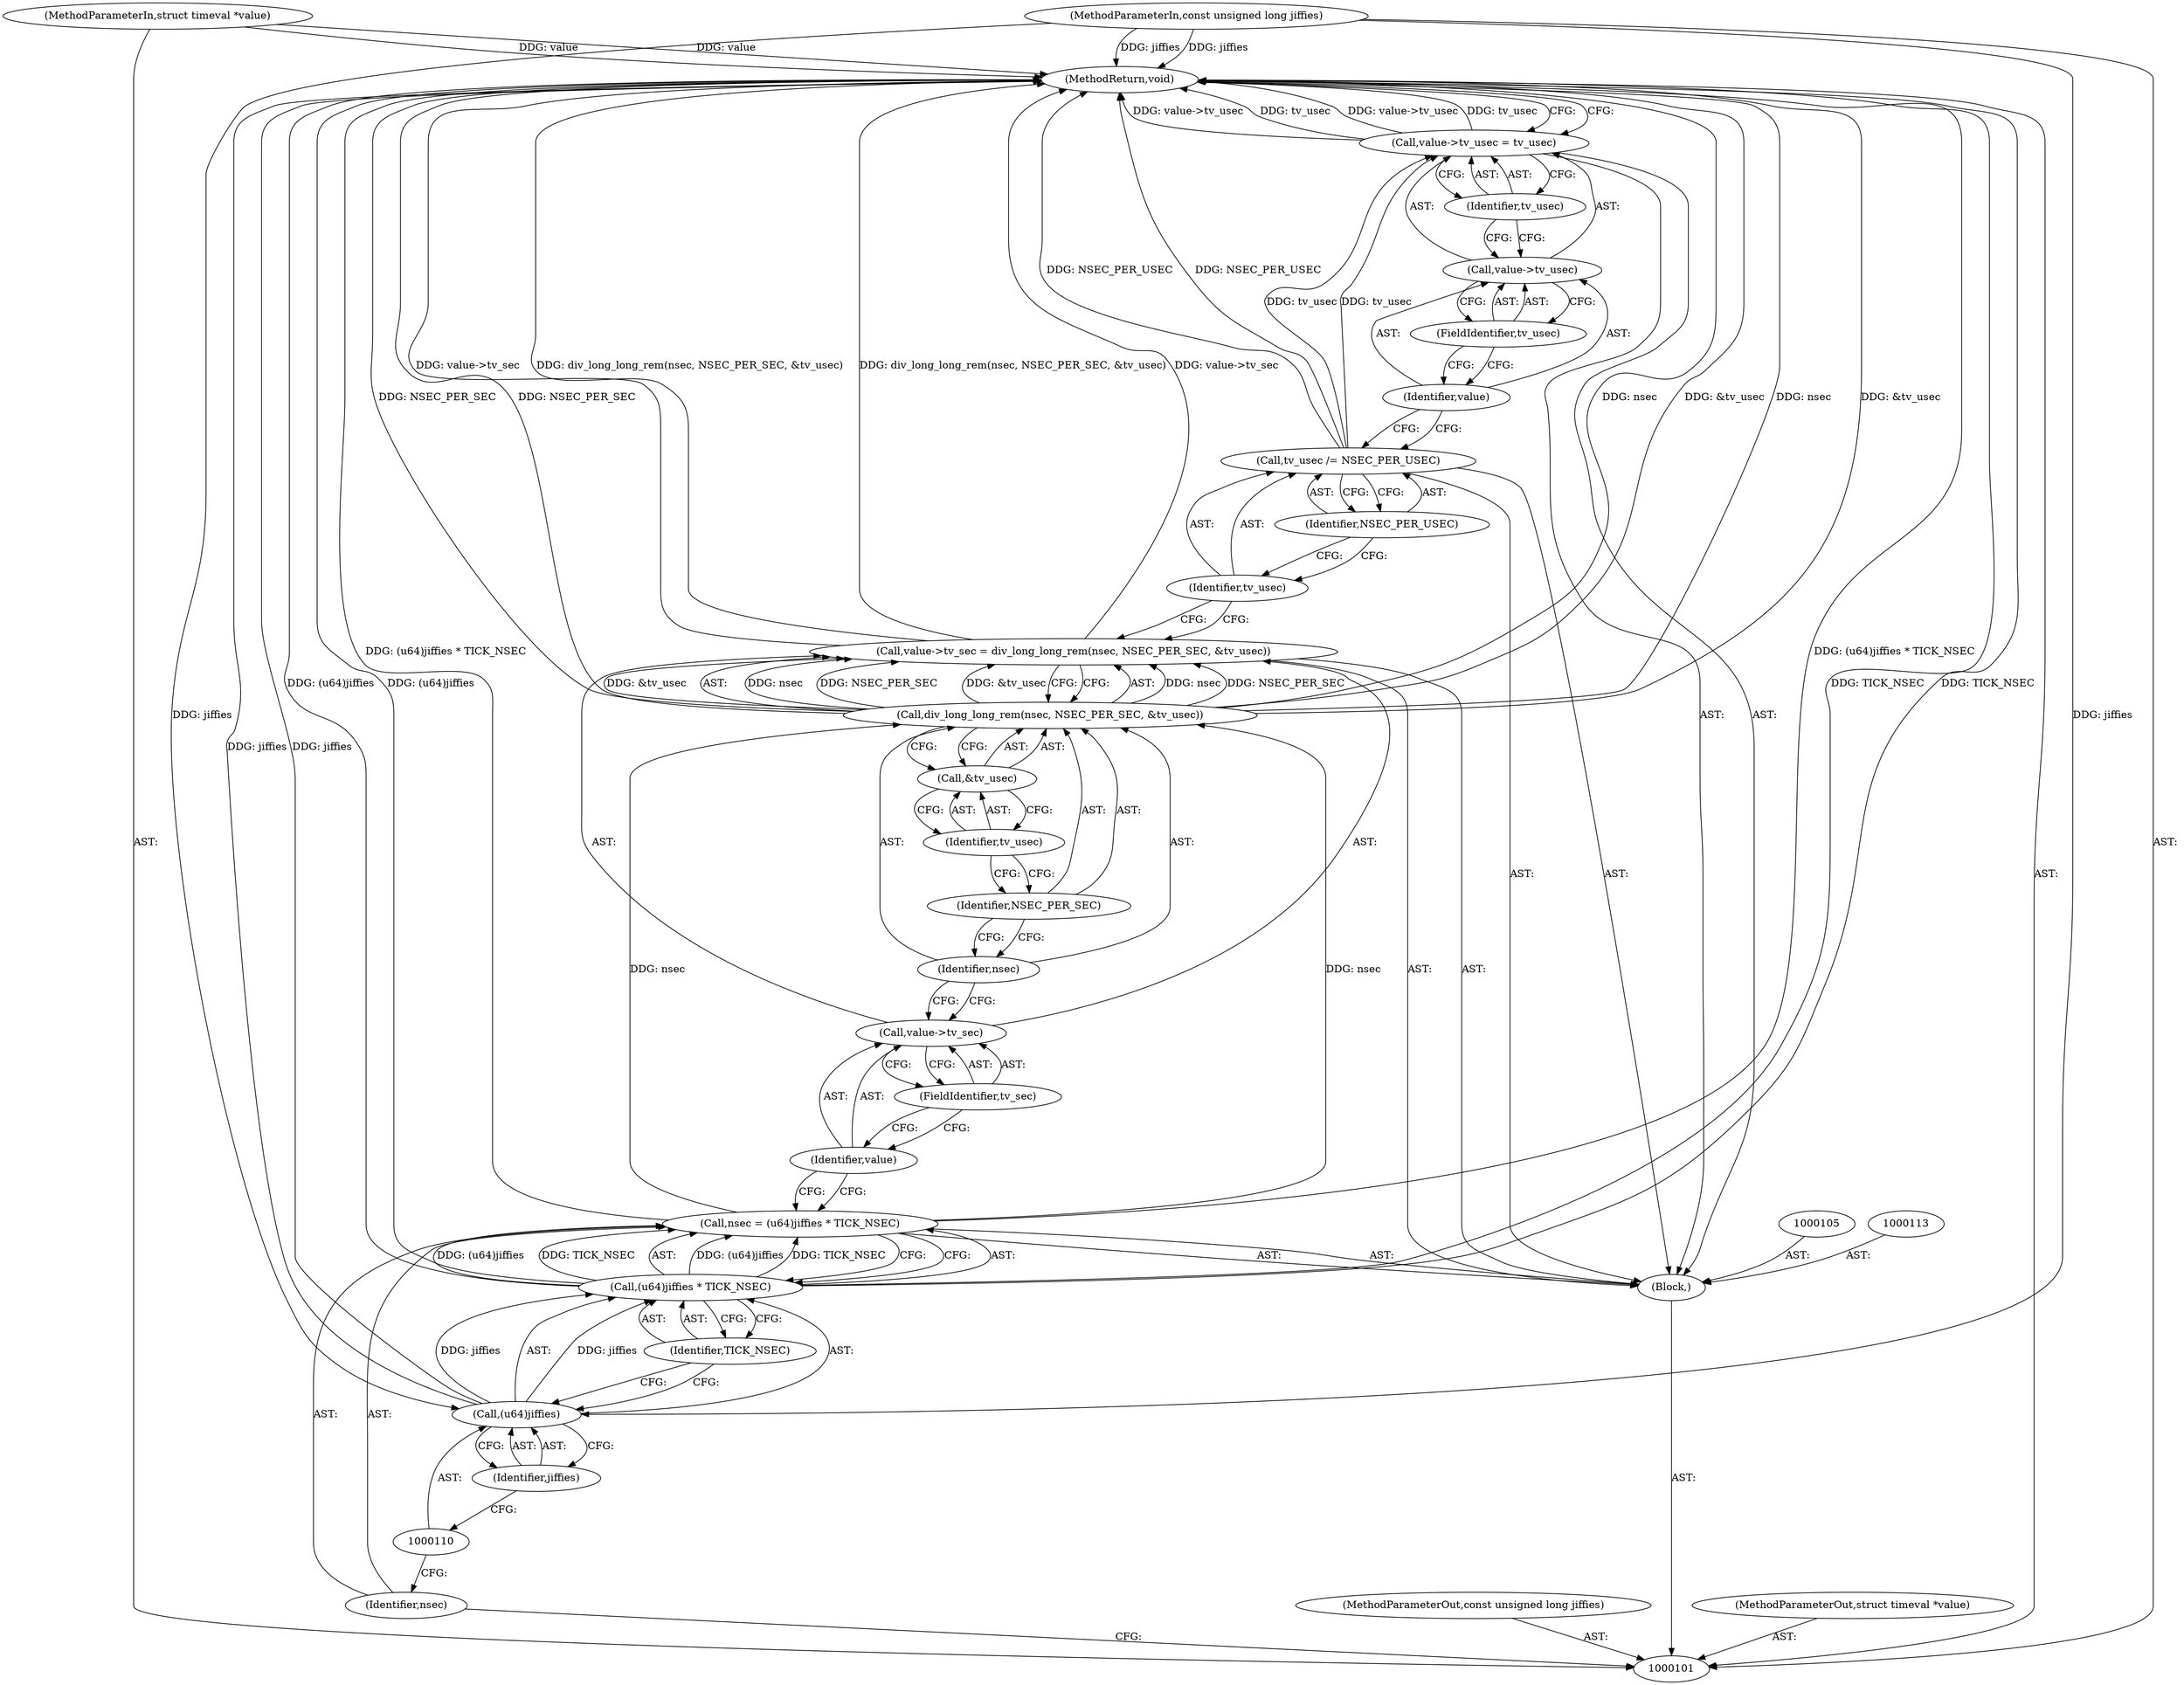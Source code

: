 digraph "1_linux_f8bd2258e2d520dff28c855658bd24bdafb5102d_6" {
"1000131" [label="(MethodReturn,void)"];
"1000102" [label="(MethodParameterIn,const unsigned long jiffies)"];
"1000174" [label="(MethodParameterOut,const unsigned long jiffies)"];
"1000103" [label="(MethodParameterIn,struct timeval *value)"];
"1000175" [label="(MethodParameterOut,struct timeval *value)"];
"1000114" [label="(Call,value->tv_sec = div_long_long_rem(nsec, NSEC_PER_SEC, &tv_usec))"];
"1000115" [label="(Call,value->tv_sec)"];
"1000116" [label="(Identifier,value)"];
"1000118" [label="(Call,div_long_long_rem(nsec, NSEC_PER_SEC, &tv_usec))"];
"1000119" [label="(Identifier,nsec)"];
"1000120" [label="(Identifier,NSEC_PER_SEC)"];
"1000121" [label="(Call,&tv_usec)"];
"1000122" [label="(Identifier,tv_usec)"];
"1000117" [label="(FieldIdentifier,tv_sec)"];
"1000123" [label="(Call,tv_usec /= NSEC_PER_USEC)"];
"1000124" [label="(Identifier,tv_usec)"];
"1000125" [label="(Identifier,NSEC_PER_USEC)"];
"1000126" [label="(Call,value->tv_usec = tv_usec)"];
"1000127" [label="(Call,value->tv_usec)"];
"1000128" [label="(Identifier,value)"];
"1000130" [label="(Identifier,tv_usec)"];
"1000129" [label="(FieldIdentifier,tv_usec)"];
"1000104" [label="(Block,)"];
"1000108" [label="(Call,(u64)jiffies * TICK_NSEC)"];
"1000109" [label="(Call,(u64)jiffies)"];
"1000111" [label="(Identifier,jiffies)"];
"1000112" [label="(Identifier,TICK_NSEC)"];
"1000106" [label="(Call,nsec = (u64)jiffies * TICK_NSEC)"];
"1000107" [label="(Identifier,nsec)"];
"1000131" -> "1000101"  [label="AST: "];
"1000131" -> "1000126"  [label="CFG: "];
"1000123" -> "1000131"  [label="DDG: NSEC_PER_USEC"];
"1000106" -> "1000131"  [label="DDG: (u64)jiffies * TICK_NSEC"];
"1000103" -> "1000131"  [label="DDG: value"];
"1000126" -> "1000131"  [label="DDG: value->tv_usec"];
"1000126" -> "1000131"  [label="DDG: tv_usec"];
"1000114" -> "1000131"  [label="DDG: div_long_long_rem(nsec, NSEC_PER_SEC, &tv_usec)"];
"1000114" -> "1000131"  [label="DDG: value->tv_sec"];
"1000118" -> "1000131"  [label="DDG: NSEC_PER_SEC"];
"1000118" -> "1000131"  [label="DDG: nsec"];
"1000118" -> "1000131"  [label="DDG: &tv_usec"];
"1000109" -> "1000131"  [label="DDG: jiffies"];
"1000102" -> "1000131"  [label="DDG: jiffies"];
"1000108" -> "1000131"  [label="DDG: TICK_NSEC"];
"1000108" -> "1000131"  [label="DDG: (u64)jiffies"];
"1000102" -> "1000101"  [label="AST: "];
"1000102" -> "1000131"  [label="DDG: jiffies"];
"1000102" -> "1000109"  [label="DDG: jiffies"];
"1000174" -> "1000101"  [label="AST: "];
"1000103" -> "1000101"  [label="AST: "];
"1000103" -> "1000131"  [label="DDG: value"];
"1000175" -> "1000101"  [label="AST: "];
"1000114" -> "1000104"  [label="AST: "];
"1000114" -> "1000118"  [label="CFG: "];
"1000115" -> "1000114"  [label="AST: "];
"1000118" -> "1000114"  [label="AST: "];
"1000124" -> "1000114"  [label="CFG: "];
"1000114" -> "1000131"  [label="DDG: div_long_long_rem(nsec, NSEC_PER_SEC, &tv_usec)"];
"1000114" -> "1000131"  [label="DDG: value->tv_sec"];
"1000118" -> "1000114"  [label="DDG: nsec"];
"1000118" -> "1000114"  [label="DDG: NSEC_PER_SEC"];
"1000118" -> "1000114"  [label="DDG: &tv_usec"];
"1000115" -> "1000114"  [label="AST: "];
"1000115" -> "1000117"  [label="CFG: "];
"1000116" -> "1000115"  [label="AST: "];
"1000117" -> "1000115"  [label="AST: "];
"1000119" -> "1000115"  [label="CFG: "];
"1000116" -> "1000115"  [label="AST: "];
"1000116" -> "1000106"  [label="CFG: "];
"1000117" -> "1000116"  [label="CFG: "];
"1000118" -> "1000114"  [label="AST: "];
"1000118" -> "1000121"  [label="CFG: "];
"1000119" -> "1000118"  [label="AST: "];
"1000120" -> "1000118"  [label="AST: "];
"1000121" -> "1000118"  [label="AST: "];
"1000114" -> "1000118"  [label="CFG: "];
"1000118" -> "1000131"  [label="DDG: NSEC_PER_SEC"];
"1000118" -> "1000131"  [label="DDG: nsec"];
"1000118" -> "1000131"  [label="DDG: &tv_usec"];
"1000118" -> "1000114"  [label="DDG: nsec"];
"1000118" -> "1000114"  [label="DDG: NSEC_PER_SEC"];
"1000118" -> "1000114"  [label="DDG: &tv_usec"];
"1000106" -> "1000118"  [label="DDG: nsec"];
"1000119" -> "1000118"  [label="AST: "];
"1000119" -> "1000115"  [label="CFG: "];
"1000120" -> "1000119"  [label="CFG: "];
"1000120" -> "1000118"  [label="AST: "];
"1000120" -> "1000119"  [label="CFG: "];
"1000122" -> "1000120"  [label="CFG: "];
"1000121" -> "1000118"  [label="AST: "];
"1000121" -> "1000122"  [label="CFG: "];
"1000122" -> "1000121"  [label="AST: "];
"1000118" -> "1000121"  [label="CFG: "];
"1000122" -> "1000121"  [label="AST: "];
"1000122" -> "1000120"  [label="CFG: "];
"1000121" -> "1000122"  [label="CFG: "];
"1000117" -> "1000115"  [label="AST: "];
"1000117" -> "1000116"  [label="CFG: "];
"1000115" -> "1000117"  [label="CFG: "];
"1000123" -> "1000104"  [label="AST: "];
"1000123" -> "1000125"  [label="CFG: "];
"1000124" -> "1000123"  [label="AST: "];
"1000125" -> "1000123"  [label="AST: "];
"1000128" -> "1000123"  [label="CFG: "];
"1000123" -> "1000131"  [label="DDG: NSEC_PER_USEC"];
"1000123" -> "1000126"  [label="DDG: tv_usec"];
"1000124" -> "1000123"  [label="AST: "];
"1000124" -> "1000114"  [label="CFG: "];
"1000125" -> "1000124"  [label="CFG: "];
"1000125" -> "1000123"  [label="AST: "];
"1000125" -> "1000124"  [label="CFG: "];
"1000123" -> "1000125"  [label="CFG: "];
"1000126" -> "1000104"  [label="AST: "];
"1000126" -> "1000130"  [label="CFG: "];
"1000127" -> "1000126"  [label="AST: "];
"1000130" -> "1000126"  [label="AST: "];
"1000131" -> "1000126"  [label="CFG: "];
"1000126" -> "1000131"  [label="DDG: value->tv_usec"];
"1000126" -> "1000131"  [label="DDG: tv_usec"];
"1000123" -> "1000126"  [label="DDG: tv_usec"];
"1000127" -> "1000126"  [label="AST: "];
"1000127" -> "1000129"  [label="CFG: "];
"1000128" -> "1000127"  [label="AST: "];
"1000129" -> "1000127"  [label="AST: "];
"1000130" -> "1000127"  [label="CFG: "];
"1000128" -> "1000127"  [label="AST: "];
"1000128" -> "1000123"  [label="CFG: "];
"1000129" -> "1000128"  [label="CFG: "];
"1000130" -> "1000126"  [label="AST: "];
"1000130" -> "1000127"  [label="CFG: "];
"1000126" -> "1000130"  [label="CFG: "];
"1000129" -> "1000127"  [label="AST: "];
"1000129" -> "1000128"  [label="CFG: "];
"1000127" -> "1000129"  [label="CFG: "];
"1000104" -> "1000101"  [label="AST: "];
"1000105" -> "1000104"  [label="AST: "];
"1000106" -> "1000104"  [label="AST: "];
"1000113" -> "1000104"  [label="AST: "];
"1000114" -> "1000104"  [label="AST: "];
"1000123" -> "1000104"  [label="AST: "];
"1000126" -> "1000104"  [label="AST: "];
"1000108" -> "1000106"  [label="AST: "];
"1000108" -> "1000112"  [label="CFG: "];
"1000109" -> "1000108"  [label="AST: "];
"1000112" -> "1000108"  [label="AST: "];
"1000106" -> "1000108"  [label="CFG: "];
"1000108" -> "1000131"  [label="DDG: TICK_NSEC"];
"1000108" -> "1000131"  [label="DDG: (u64)jiffies"];
"1000108" -> "1000106"  [label="DDG: (u64)jiffies"];
"1000108" -> "1000106"  [label="DDG: TICK_NSEC"];
"1000109" -> "1000108"  [label="DDG: jiffies"];
"1000109" -> "1000108"  [label="AST: "];
"1000109" -> "1000111"  [label="CFG: "];
"1000110" -> "1000109"  [label="AST: "];
"1000111" -> "1000109"  [label="AST: "];
"1000112" -> "1000109"  [label="CFG: "];
"1000109" -> "1000131"  [label="DDG: jiffies"];
"1000109" -> "1000108"  [label="DDG: jiffies"];
"1000102" -> "1000109"  [label="DDG: jiffies"];
"1000111" -> "1000109"  [label="AST: "];
"1000111" -> "1000110"  [label="CFG: "];
"1000109" -> "1000111"  [label="CFG: "];
"1000112" -> "1000108"  [label="AST: "];
"1000112" -> "1000109"  [label="CFG: "];
"1000108" -> "1000112"  [label="CFG: "];
"1000106" -> "1000104"  [label="AST: "];
"1000106" -> "1000108"  [label="CFG: "];
"1000107" -> "1000106"  [label="AST: "];
"1000108" -> "1000106"  [label="AST: "];
"1000116" -> "1000106"  [label="CFG: "];
"1000106" -> "1000131"  [label="DDG: (u64)jiffies * TICK_NSEC"];
"1000108" -> "1000106"  [label="DDG: (u64)jiffies"];
"1000108" -> "1000106"  [label="DDG: TICK_NSEC"];
"1000106" -> "1000118"  [label="DDG: nsec"];
"1000107" -> "1000106"  [label="AST: "];
"1000107" -> "1000101"  [label="CFG: "];
"1000110" -> "1000107"  [label="CFG: "];
}
